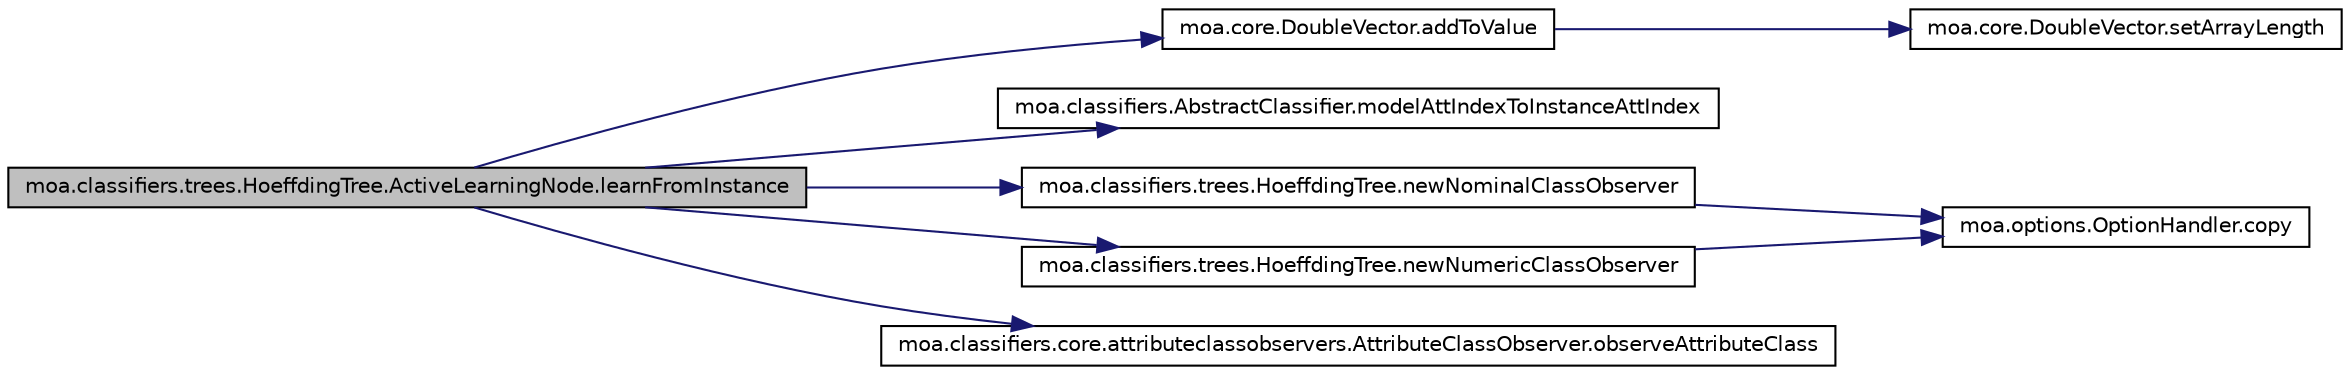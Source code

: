 digraph G
{
  edge [fontname="Helvetica",fontsize="10",labelfontname="Helvetica",labelfontsize="10"];
  node [fontname="Helvetica",fontsize="10",shape=record];
  rankdir=LR;
  Node1 [label="moa.classifiers.trees.HoeffdingTree.ActiveLearningNode.learnFromInstance",height=0.2,width=0.4,color="black", fillcolor="grey75", style="filled" fontcolor="black"];
  Node1 -> Node2 [color="midnightblue",fontsize="10",style="solid",fontname="Helvetica"];
  Node2 [label="moa.core.DoubleVector.addToValue",height=0.2,width=0.4,color="black", fillcolor="white", style="filled",URL="$classmoa_1_1core_1_1DoubleVector.html#a4050209166f4be04dd9f6dac3535d60e"];
  Node2 -> Node3 [color="midnightblue",fontsize="10",style="solid",fontname="Helvetica"];
  Node3 [label="moa.core.DoubleVector.setArrayLength",height=0.2,width=0.4,color="black", fillcolor="white", style="filled",URL="$classmoa_1_1core_1_1DoubleVector.html#a9cfebf9a8c5e93615037459ed6bd63a7"];
  Node1 -> Node4 [color="midnightblue",fontsize="10",style="solid",fontname="Helvetica"];
  Node4 [label="moa.classifiers.AbstractClassifier.modelAttIndexToInstanceAttIndex",height=0.2,width=0.4,color="black", fillcolor="white", style="filled",URL="$classmoa_1_1classifiers_1_1AbstractClassifier.html#a5cd97fb8e5751d48de011c81f45466d4",tooltip="Gets the index of the attribute in the instance, given the index of the attribute..."];
  Node1 -> Node5 [color="midnightblue",fontsize="10",style="solid",fontname="Helvetica"];
  Node5 [label="moa.classifiers.trees.HoeffdingTree.newNominalClassObserver",height=0.2,width=0.4,color="black", fillcolor="white", style="filled",URL="$classmoa_1_1classifiers_1_1trees_1_1HoeffdingTree.html#a3df864b09b54a38dc4af72457af2df9a"];
  Node5 -> Node6 [color="midnightblue",fontsize="10",style="solid",fontname="Helvetica"];
  Node6 [label="moa.options.OptionHandler.copy",height=0.2,width=0.4,color="black", fillcolor="white", style="filled",URL="$interfacemoa_1_1options_1_1OptionHandler.html#a96fd6b38c56141192588e19e05e43f17",tooltip="This method produces a copy of this object."];
  Node1 -> Node7 [color="midnightblue",fontsize="10",style="solid",fontname="Helvetica"];
  Node7 [label="moa.classifiers.trees.HoeffdingTree.newNumericClassObserver",height=0.2,width=0.4,color="black", fillcolor="white", style="filled",URL="$classmoa_1_1classifiers_1_1trees_1_1HoeffdingTree.html#a43dc714f59552a9e6814c79cb1cff40b"];
  Node7 -> Node6 [color="midnightblue",fontsize="10",style="solid",fontname="Helvetica"];
  Node1 -> Node8 [color="midnightblue",fontsize="10",style="solid",fontname="Helvetica"];
  Node8 [label="moa.classifiers.core.attributeclassobservers.AttributeClassObserver.observeAttributeClass",height=0.2,width=0.4,color="black", fillcolor="white", style="filled",URL="$interfacemoa_1_1classifiers_1_1core_1_1attributeclassobservers_1_1AttributeClassObserver.html#adeb638c64bb2dad4266a7db241398bf5",tooltip="Updates statistics of this observer given an attribute value, a class and the weight..."];
}
